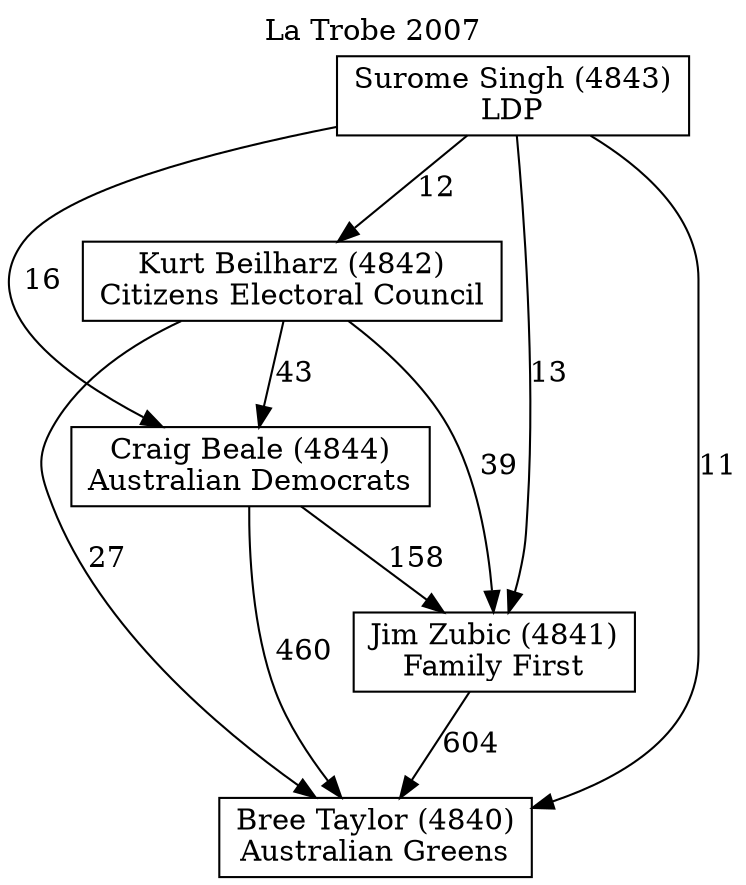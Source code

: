 // House preference flow
digraph "Bree Taylor (4840)_La Trobe_2007" {
	graph [label="La Trobe 2007" labelloc=t mclimit=10]
	node [shape=box]
	"Bree Taylor (4840)" [label="Bree Taylor (4840)
Australian Greens"]
	"Craig Beale (4844)" [label="Craig Beale (4844)
Australian Democrats"]
	"Jim Zubic (4841)" [label="Jim Zubic (4841)
Family First"]
	"Kurt Beilharz (4842)" [label="Kurt Beilharz (4842)
Citizens Electoral Council"]
	"Surome Singh (4843)" [label="Surome Singh (4843)
LDP"]
	"Craig Beale (4844)" -> "Bree Taylor (4840)" [label=460]
	"Craig Beale (4844)" -> "Jim Zubic (4841)" [label=158]
	"Jim Zubic (4841)" -> "Bree Taylor (4840)" [label=604]
	"Kurt Beilharz (4842)" -> "Bree Taylor (4840)" [label=27]
	"Kurt Beilharz (4842)" -> "Craig Beale (4844)" [label=43]
	"Kurt Beilharz (4842)" -> "Jim Zubic (4841)" [label=39]
	"Surome Singh (4843)" -> "Bree Taylor (4840)" [label=11]
	"Surome Singh (4843)" -> "Craig Beale (4844)" [label=16]
	"Surome Singh (4843)" -> "Jim Zubic (4841)" [label=13]
	"Surome Singh (4843)" -> "Kurt Beilharz (4842)" [label=12]
}
